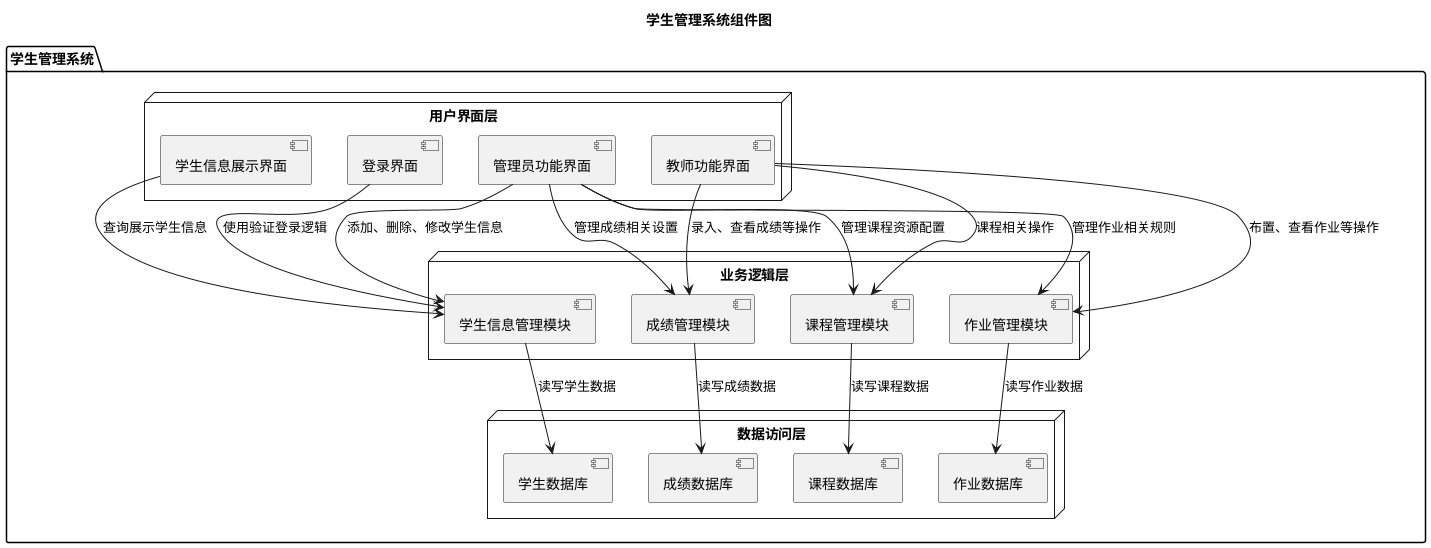 @startuml 组件图
title 学生管理系统组件图

package "学生管理系统" {
    node "用户界面层" {
        component "登录界面"
        component "学生信息展示界面"
        component "教师功能界面"
        component "管理员功能界面"
    }
    node "业务逻辑层" {
        component "学生信息管理模块"
        component "成绩管理模块"
        component "课程管理模块"
        component "作业管理模块"
    }
    node "数据访问层" {
        component "学生数据库"
        component "成绩数据库"
        component "课程数据库"
        component "作业数据库"
    }
}

' 用户界面层与业务逻辑层的依赖关系
"登录界面" --> "学生信息管理模块" : 使用验证登录逻辑
"学生信息展示界面" --> "学生信息管理模块" : 查询展示学生信息
"教师功能界面" --> "成绩管理模块" : 录入、查看成绩等操作
"教师功能界面" --> "课程管理模块" : 课程相关操作
"教师功能界面" --> "作业管理模块" : 布置、查看作业等操作
"管理员功能界面" --> "学生信息管理模块" : 添加、删除、修改学生信息
"管理员功能界面" --> "成绩管理模块" : 管理成绩相关设置
"管理员功能界面" --> "课程管理模块" : 管理课程资源配置
"管理员功能界面" --> "作业管理模块" : 管理作业相关规则

'业务逻辑层与数据访问层的依赖关系
"学生信息管理模块" --> "学生数据库" : 读写学生数据
"成绩管理模块" --> "成绩数据库" : 读写成绩数据
"课程管理模块" --> "课程数据库" : 读写课程数据
"作业管理模块" --> "作业数据库" : 读写作业数据

@enduml